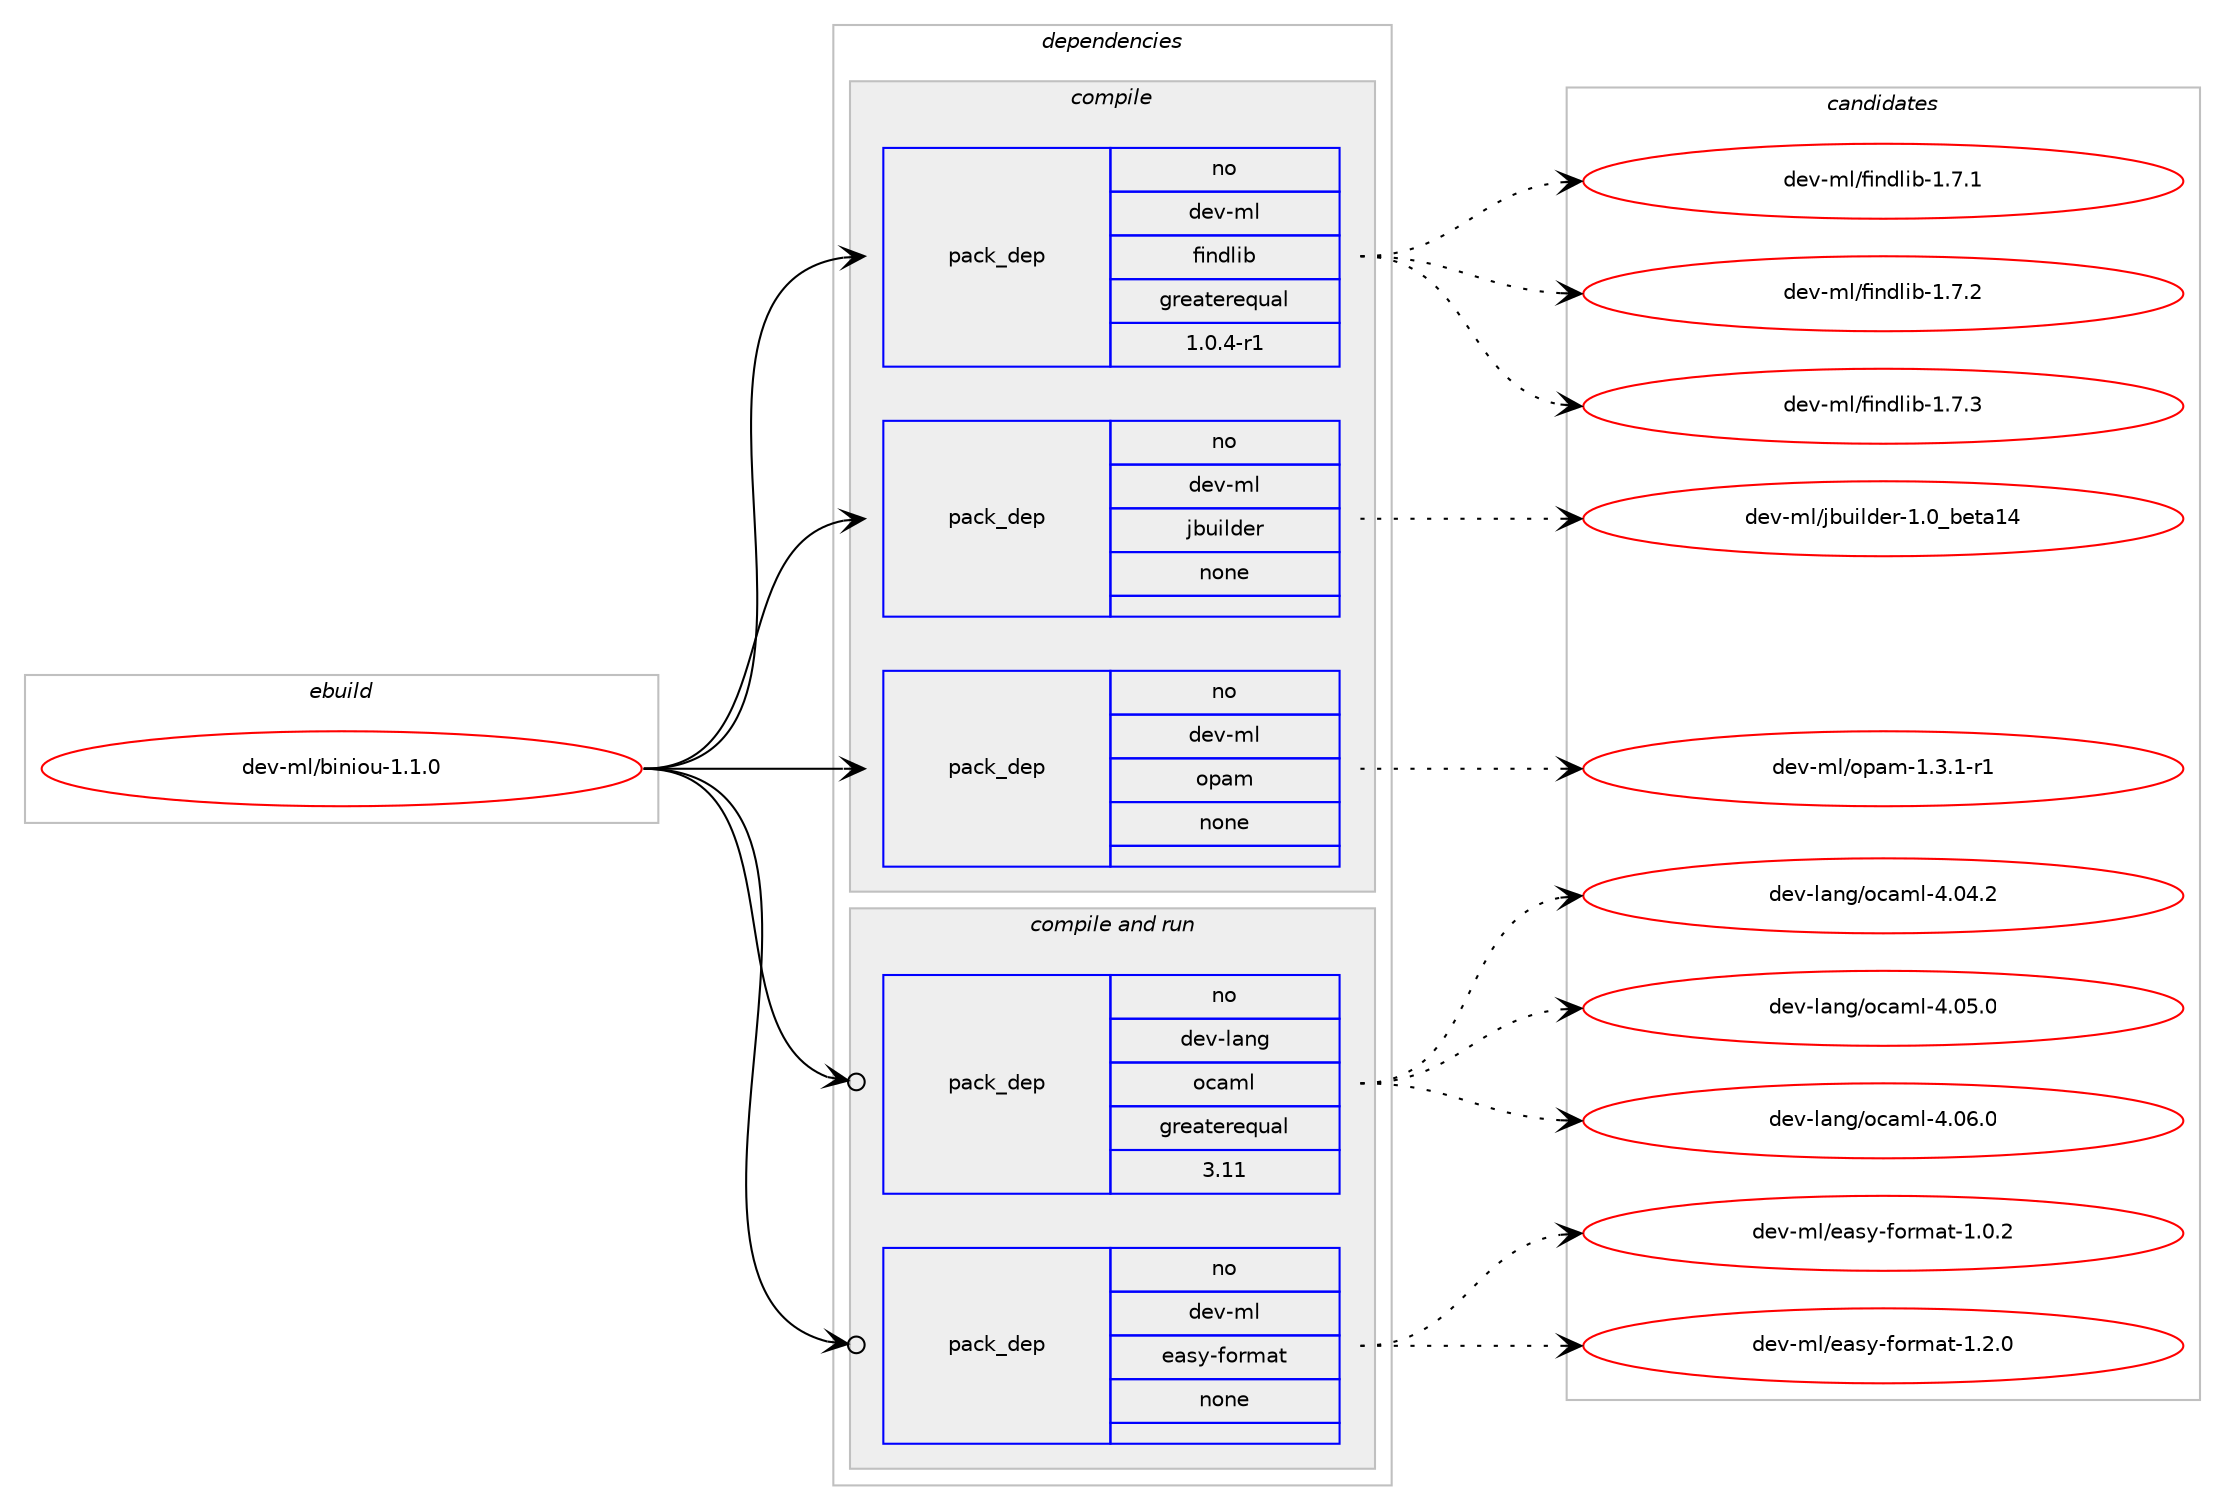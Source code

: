 digraph prolog {

# *************
# Graph options
# *************

newrank=true;
concentrate=true;
compound=true;
graph [rankdir=LR,fontname=Helvetica,fontsize=10,ranksep=1.5];#, ranksep=2.5, nodesep=0.2];
edge  [arrowhead=vee];
node  [fontname=Helvetica,fontsize=10];

# **********
# The ebuild
# **********

subgraph cluster_leftcol {
color=gray;
rank=same;
label=<<i>ebuild</i>>;
id [label="dev-ml/biniou-1.1.0", color=red, width=4, href="../dev-ml/biniou-1.1.0.svg"];
}

# ****************
# The dependencies
# ****************

subgraph cluster_midcol {
color=gray;
label=<<i>dependencies</i>>;
subgraph cluster_compile {
fillcolor="#eeeeee";
style=filled;
label=<<i>compile</i>>;
subgraph pack91866 {
dependency121912 [label=<<TABLE BORDER="0" CELLBORDER="1" CELLSPACING="0" CELLPADDING="4" WIDTH="220"><TR><TD ROWSPAN="6" CELLPADDING="30">pack_dep</TD></TR><TR><TD WIDTH="110">no</TD></TR><TR><TD>dev-ml</TD></TR><TR><TD>findlib</TD></TR><TR><TD>greaterequal</TD></TR><TR><TD>1.0.4-r1</TD></TR></TABLE>>, shape=none, color=blue];
}
id:e -> dependency121912:w [weight=20,style="solid",arrowhead="vee"];
subgraph pack91867 {
dependency121913 [label=<<TABLE BORDER="0" CELLBORDER="1" CELLSPACING="0" CELLPADDING="4" WIDTH="220"><TR><TD ROWSPAN="6" CELLPADDING="30">pack_dep</TD></TR><TR><TD WIDTH="110">no</TD></TR><TR><TD>dev-ml</TD></TR><TR><TD>jbuilder</TD></TR><TR><TD>none</TD></TR><TR><TD></TD></TR></TABLE>>, shape=none, color=blue];
}
id:e -> dependency121913:w [weight=20,style="solid",arrowhead="vee"];
subgraph pack91868 {
dependency121914 [label=<<TABLE BORDER="0" CELLBORDER="1" CELLSPACING="0" CELLPADDING="4" WIDTH="220"><TR><TD ROWSPAN="6" CELLPADDING="30">pack_dep</TD></TR><TR><TD WIDTH="110">no</TD></TR><TR><TD>dev-ml</TD></TR><TR><TD>opam</TD></TR><TR><TD>none</TD></TR><TR><TD></TD></TR></TABLE>>, shape=none, color=blue];
}
id:e -> dependency121914:w [weight=20,style="solid",arrowhead="vee"];
}
subgraph cluster_compileandrun {
fillcolor="#eeeeee";
style=filled;
label=<<i>compile and run</i>>;
subgraph pack91869 {
dependency121915 [label=<<TABLE BORDER="0" CELLBORDER="1" CELLSPACING="0" CELLPADDING="4" WIDTH="220"><TR><TD ROWSPAN="6" CELLPADDING="30">pack_dep</TD></TR><TR><TD WIDTH="110">no</TD></TR><TR><TD>dev-lang</TD></TR><TR><TD>ocaml</TD></TR><TR><TD>greaterequal</TD></TR><TR><TD>3.11</TD></TR></TABLE>>, shape=none, color=blue];
}
id:e -> dependency121915:w [weight=20,style="solid",arrowhead="odotvee"];
subgraph pack91870 {
dependency121916 [label=<<TABLE BORDER="0" CELLBORDER="1" CELLSPACING="0" CELLPADDING="4" WIDTH="220"><TR><TD ROWSPAN="6" CELLPADDING="30">pack_dep</TD></TR><TR><TD WIDTH="110">no</TD></TR><TR><TD>dev-ml</TD></TR><TR><TD>easy-format</TD></TR><TR><TD>none</TD></TR><TR><TD></TD></TR></TABLE>>, shape=none, color=blue];
}
id:e -> dependency121916:w [weight=20,style="solid",arrowhead="odotvee"];
}
subgraph cluster_run {
fillcolor="#eeeeee";
style=filled;
label=<<i>run</i>>;
}
}

# **************
# The candidates
# **************

subgraph cluster_choices {
rank=same;
color=gray;
label=<<i>candidates</i>>;

subgraph choice91866 {
color=black;
nodesep=1;
choice100101118451091084710210511010010810598454946554649 [label="dev-ml/findlib-1.7.1", color=red, width=4,href="../dev-ml/findlib-1.7.1.svg"];
choice100101118451091084710210511010010810598454946554650 [label="dev-ml/findlib-1.7.2", color=red, width=4,href="../dev-ml/findlib-1.7.2.svg"];
choice100101118451091084710210511010010810598454946554651 [label="dev-ml/findlib-1.7.3", color=red, width=4,href="../dev-ml/findlib-1.7.3.svg"];
dependency121912:e -> choice100101118451091084710210511010010810598454946554649:w [style=dotted,weight="100"];
dependency121912:e -> choice100101118451091084710210511010010810598454946554650:w [style=dotted,weight="100"];
dependency121912:e -> choice100101118451091084710210511010010810598454946554651:w [style=dotted,weight="100"];
}
subgraph choice91867 {
color=black;
nodesep=1;
choice100101118451091084710698117105108100101114454946489598101116974952 [label="dev-ml/jbuilder-1.0_beta14", color=red, width=4,href="../dev-ml/jbuilder-1.0_beta14.svg"];
dependency121913:e -> choice100101118451091084710698117105108100101114454946489598101116974952:w [style=dotted,weight="100"];
}
subgraph choice91868 {
color=black;
nodesep=1;
choice1001011184510910847111112971094549465146494511449 [label="dev-ml/opam-1.3.1-r1", color=red, width=4,href="../dev-ml/opam-1.3.1-r1.svg"];
dependency121914:e -> choice1001011184510910847111112971094549465146494511449:w [style=dotted,weight="100"];
}
subgraph choice91869 {
color=black;
nodesep=1;
choice100101118451089711010347111999710910845524648524650 [label="dev-lang/ocaml-4.04.2", color=red, width=4,href="../dev-lang/ocaml-4.04.2.svg"];
choice100101118451089711010347111999710910845524648534648 [label="dev-lang/ocaml-4.05.0", color=red, width=4,href="../dev-lang/ocaml-4.05.0.svg"];
choice100101118451089711010347111999710910845524648544648 [label="dev-lang/ocaml-4.06.0", color=red, width=4,href="../dev-lang/ocaml-4.06.0.svg"];
dependency121915:e -> choice100101118451089711010347111999710910845524648524650:w [style=dotted,weight="100"];
dependency121915:e -> choice100101118451089711010347111999710910845524648534648:w [style=dotted,weight="100"];
dependency121915:e -> choice100101118451089711010347111999710910845524648544648:w [style=dotted,weight="100"];
}
subgraph choice91870 {
color=black;
nodesep=1;
choice1001011184510910847101971151214510211111410997116454946484650 [label="dev-ml/easy-format-1.0.2", color=red, width=4,href="../dev-ml/easy-format-1.0.2.svg"];
choice1001011184510910847101971151214510211111410997116454946504648 [label="dev-ml/easy-format-1.2.0", color=red, width=4,href="../dev-ml/easy-format-1.2.0.svg"];
dependency121916:e -> choice1001011184510910847101971151214510211111410997116454946484650:w [style=dotted,weight="100"];
dependency121916:e -> choice1001011184510910847101971151214510211111410997116454946504648:w [style=dotted,weight="100"];
}
}

}
